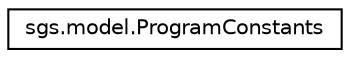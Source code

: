 digraph "Graphical Class Hierarchy"
{
  edge [fontname="Helvetica",fontsize="10",labelfontname="Helvetica",labelfontsize="10"];
  node [fontname="Helvetica",fontsize="10",shape=record];
  rankdir="LR";
  Node1 [label="sgs.model.ProgramConstants",height=0.2,width=0.4,color="black", fillcolor="white", style="filled",URL="$interfacesgs_1_1model_1_1_program_constants.html"];
}
